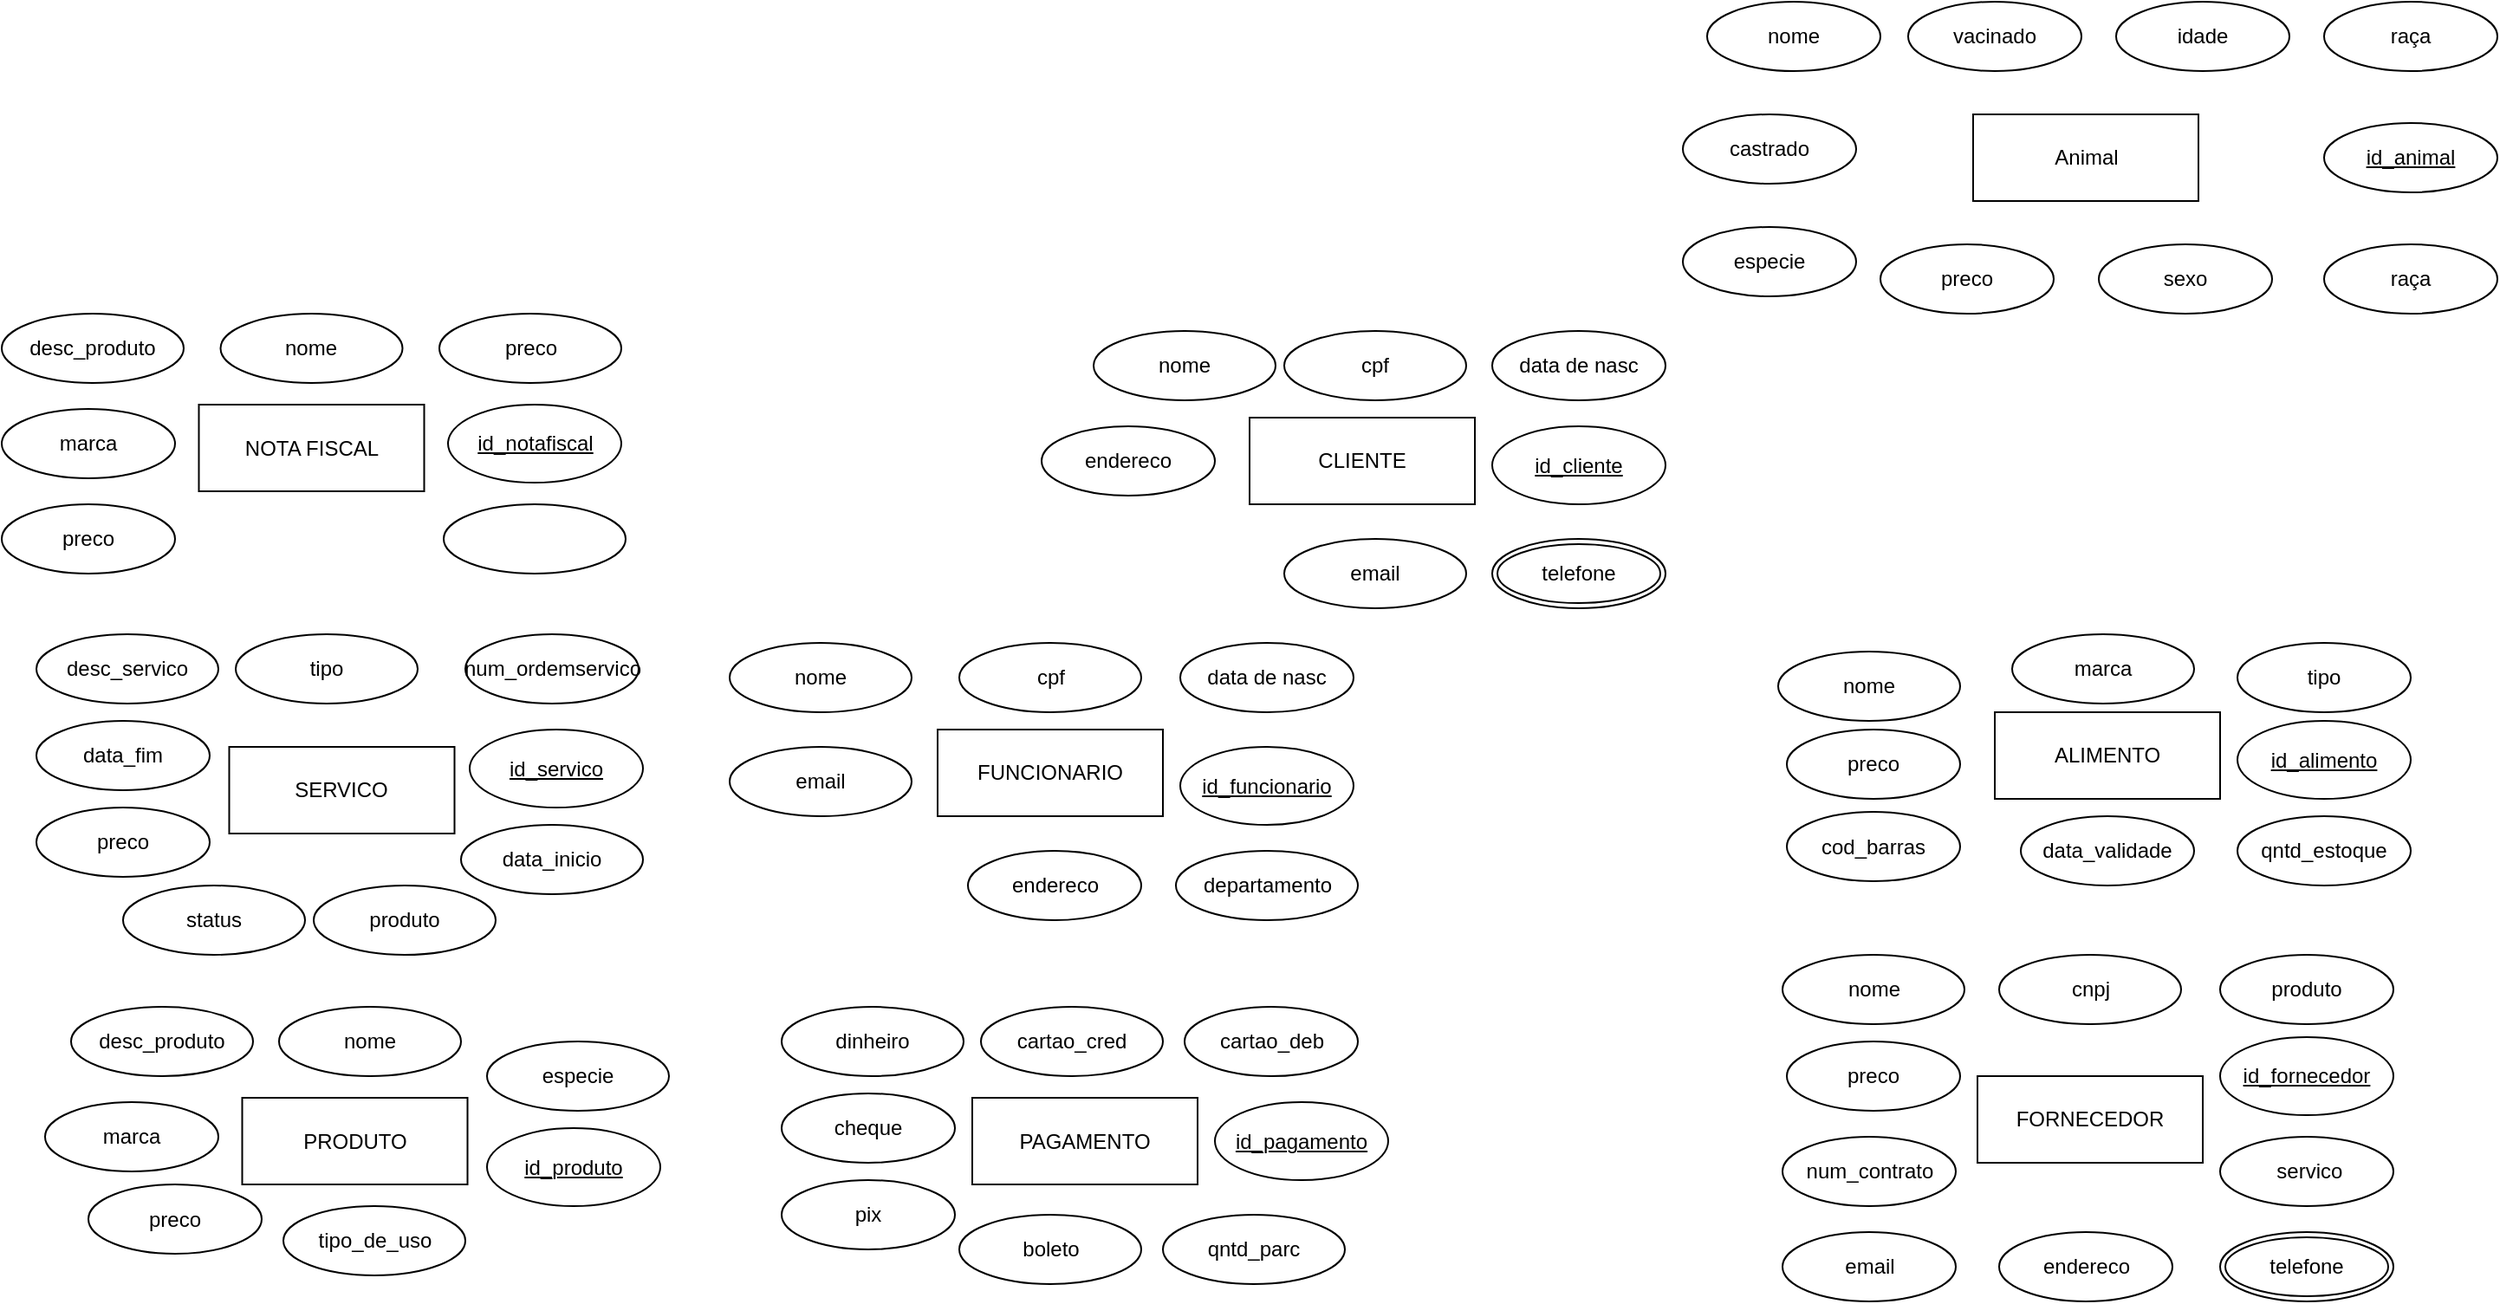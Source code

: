 <mxfile version="15.5.9" type="github">
  <diagram id="viteeTy0K1HjYWZJYcql" name="Petshop">
    <mxGraphModel dx="1479" dy="1532" grid="1" gridSize="10" guides="1" tooltips="1" connect="1" arrows="1" fold="1" page="1" pageScale="1" pageWidth="827" pageHeight="1169" math="0" shadow="0">
      <root>
        <mxCell id="0" />
        <mxCell id="1" parent="0" />
        <mxCell id="WP7a5tdKXRNmzQLdABPu-4" value="&lt;font style=&quot;vertical-align: inherit&quot;&gt;&lt;font style=&quot;vertical-align: inherit&quot;&gt;CLIENTE&lt;/font&gt;&lt;/font&gt;" style="whiteSpace=wrap;html=1;align=center;" vertex="1" parent="1">
          <mxGeometry x="100" y="90" width="130" height="50" as="geometry" />
        </mxCell>
        <mxCell id="WP7a5tdKXRNmzQLdABPu-5" value="&lt;font style=&quot;vertical-align: inherit&quot;&gt;&lt;font style=&quot;vertical-align: inherit&quot;&gt;id_cliente&lt;/font&gt;&lt;/font&gt;" style="ellipse;whiteSpace=wrap;html=1;align=center;fontStyle=4;" vertex="1" parent="1">
          <mxGeometry x="240" y="95" width="100" height="45" as="geometry" />
        </mxCell>
        <mxCell id="WP7a5tdKXRNmzQLdABPu-7" value="nome" style="ellipse;whiteSpace=wrap;html=1;align=center;" vertex="1" parent="1">
          <mxGeometry x="10" y="40" width="105" height="40" as="geometry" />
        </mxCell>
        <mxCell id="WP7a5tdKXRNmzQLdABPu-8" value="cpf" style="ellipse;whiteSpace=wrap;html=1;align=center;" vertex="1" parent="1">
          <mxGeometry x="120" y="40" width="105" height="40" as="geometry" />
        </mxCell>
        <mxCell id="WP7a5tdKXRNmzQLdABPu-10" value="data de nasc" style="ellipse;whiteSpace=wrap;html=1;align=center;" vertex="1" parent="1">
          <mxGeometry x="240" y="40" width="100" height="40" as="geometry" />
        </mxCell>
        <mxCell id="WP7a5tdKXRNmzQLdABPu-11" value="email" style="ellipse;whiteSpace=wrap;html=1;align=center;" vertex="1" parent="1">
          <mxGeometry x="120" y="160" width="105" height="40" as="geometry" />
        </mxCell>
        <mxCell id="WP7a5tdKXRNmzQLdABPu-13" value="telefone" style="ellipse;shape=doubleEllipse;margin=3;whiteSpace=wrap;html=1;align=center;" vertex="1" parent="1">
          <mxGeometry x="240" y="160" width="100" height="40" as="geometry" />
        </mxCell>
        <mxCell id="WP7a5tdKXRNmzQLdABPu-15" value="&lt;font style=&quot;vertical-align: inherit&quot;&gt;&lt;font style=&quot;vertical-align: inherit&quot;&gt;Animal&lt;/font&gt;&lt;/font&gt;" style="whiteSpace=wrap;html=1;align=center;" vertex="1" parent="1">
          <mxGeometry x="517.5" y="-85" width="130" height="50" as="geometry" />
        </mxCell>
        <mxCell id="WP7a5tdKXRNmzQLdABPu-16" value="&lt;font style=&quot;vertical-align: inherit&quot;&gt;&lt;font style=&quot;vertical-align: inherit&quot;&gt;id_animal&lt;/font&gt;&lt;/font&gt;" style="ellipse;whiteSpace=wrap;html=1;align=center;fontStyle=4;" vertex="1" parent="1">
          <mxGeometry x="720" y="-80" width="100" height="40" as="geometry" />
        </mxCell>
        <mxCell id="WP7a5tdKXRNmzQLdABPu-20" value="nome" style="ellipse;whiteSpace=wrap;html=1;align=center;" vertex="1" parent="1">
          <mxGeometry x="364" y="-150" width="100" height="40" as="geometry" />
        </mxCell>
        <mxCell id="WP7a5tdKXRNmzQLdABPu-22" value="idade" style="ellipse;whiteSpace=wrap;html=1;align=center;" vertex="1" parent="1">
          <mxGeometry x="600" y="-150" width="100" height="40" as="geometry" />
        </mxCell>
        <mxCell id="WP7a5tdKXRNmzQLdABPu-33" value="raça" style="ellipse;whiteSpace=wrap;html=1;align=center;" vertex="1" parent="1">
          <mxGeometry x="720" y="-150" width="100" height="40" as="geometry" />
        </mxCell>
        <mxCell id="WP7a5tdKXRNmzQLdABPu-37" value="especie" style="ellipse;whiteSpace=wrap;html=1;align=center;" vertex="1" parent="1">
          <mxGeometry x="350" y="-20" width="100" height="40" as="geometry" />
        </mxCell>
        <mxCell id="WP7a5tdKXRNmzQLdABPu-38" value="sexo" style="ellipse;whiteSpace=wrap;html=1;align=center;" vertex="1" parent="1">
          <mxGeometry x="590" y="-10" width="100" height="40" as="geometry" />
        </mxCell>
        <mxCell id="WP7a5tdKXRNmzQLdABPu-39" value="raça" style="ellipse;whiteSpace=wrap;html=1;align=center;" vertex="1" parent="1">
          <mxGeometry x="720" y="-10" width="100" height="40" as="geometry" />
        </mxCell>
        <mxCell id="WP7a5tdKXRNmzQLdABPu-40" value="ALIMENTO" style="whiteSpace=wrap;html=1;align=center;" vertex="1" parent="1">
          <mxGeometry x="530" y="260" width="130" height="50" as="geometry" />
        </mxCell>
        <mxCell id="WP7a5tdKXRNmzQLdABPu-41" value="&lt;font style=&quot;vertical-align: inherit&quot;&gt;&lt;font style=&quot;vertical-align: inherit&quot;&gt;FUNCIONARIO&lt;/font&gt;&lt;/font&gt;" style="whiteSpace=wrap;html=1;align=center;" vertex="1" parent="1">
          <mxGeometry x="-80" y="270" width="130" height="50" as="geometry" />
        </mxCell>
        <mxCell id="WP7a5tdKXRNmzQLdABPu-47" value="id_funcionario" style="ellipse;whiteSpace=wrap;html=1;align=center;fontStyle=4;" vertex="1" parent="1">
          <mxGeometry x="60" y="280" width="100" height="45" as="geometry" />
        </mxCell>
        <mxCell id="WP7a5tdKXRNmzQLdABPu-48" value="nome" style="ellipse;whiteSpace=wrap;html=1;align=center;" vertex="1" parent="1">
          <mxGeometry x="-200" y="220" width="105" height="40" as="geometry" />
        </mxCell>
        <mxCell id="WP7a5tdKXRNmzQLdABPu-49" value="cpf" style="ellipse;whiteSpace=wrap;html=1;align=center;" vertex="1" parent="1">
          <mxGeometry x="-67.5" y="220" width="105" height="40" as="geometry" />
        </mxCell>
        <mxCell id="WP7a5tdKXRNmzQLdABPu-50" value="data de nasc" style="ellipse;whiteSpace=wrap;html=1;align=center;" vertex="1" parent="1">
          <mxGeometry x="60" y="220" width="100" height="40" as="geometry" />
        </mxCell>
        <mxCell id="WP7a5tdKXRNmzQLdABPu-51" value="departamento" style="ellipse;whiteSpace=wrap;html=1;align=center;" vertex="1" parent="1">
          <mxGeometry x="57.5" y="340" width="105" height="40" as="geometry" />
        </mxCell>
        <mxCell id="WP7a5tdKXRNmzQLdABPu-52" value="email" style="ellipse;whiteSpace=wrap;html=1;align=center;" vertex="1" parent="1">
          <mxGeometry x="-200" y="280" width="105" height="40" as="geometry" />
        </mxCell>
        <mxCell id="WP7a5tdKXRNmzQLdABPu-58" value="endereco" style="ellipse;whiteSpace=wrap;html=1;align=center;" vertex="1" parent="1">
          <mxGeometry x="-62.5" y="340" width="100" height="40" as="geometry" />
        </mxCell>
        <mxCell id="WP7a5tdKXRNmzQLdABPu-59" value="endereco" style="ellipse;whiteSpace=wrap;html=1;align=center;" vertex="1" parent="1">
          <mxGeometry x="-20" y="95" width="100" height="40" as="geometry" />
        </mxCell>
        <mxCell id="WP7a5tdKXRNmzQLdABPu-64" value="id_alimento" style="ellipse;whiteSpace=wrap;html=1;align=center;fontStyle=4;" vertex="1" parent="1">
          <mxGeometry x="670" y="265" width="100" height="45" as="geometry" />
        </mxCell>
        <mxCell id="WP7a5tdKXRNmzQLdABPu-65" value="nome" style="ellipse;whiteSpace=wrap;html=1;align=center;" vertex="1" parent="1">
          <mxGeometry x="405" y="225" width="105" height="40" as="geometry" />
        </mxCell>
        <mxCell id="WP7a5tdKXRNmzQLdABPu-66" value="marca" style="ellipse;whiteSpace=wrap;html=1;align=center;" vertex="1" parent="1">
          <mxGeometry x="540" y="215" width="105" height="40" as="geometry" />
        </mxCell>
        <mxCell id="WP7a5tdKXRNmzQLdABPu-67" value="tipo" style="ellipse;whiteSpace=wrap;html=1;align=center;" vertex="1" parent="1">
          <mxGeometry x="670" y="220" width="100" height="40" as="geometry" />
        </mxCell>
        <mxCell id="WP7a5tdKXRNmzQLdABPu-72" value="preco" style="ellipse;whiteSpace=wrap;html=1;align=center;" vertex="1" parent="1">
          <mxGeometry x="410" y="270" width="100" height="40" as="geometry" />
        </mxCell>
        <mxCell id="WP7a5tdKXRNmzQLdABPu-73" value="cod_barras" style="ellipse;whiteSpace=wrap;html=1;align=center;" vertex="1" parent="1">
          <mxGeometry x="410" y="317.5" width="100" height="40" as="geometry" />
        </mxCell>
        <mxCell id="WP7a5tdKXRNmzQLdABPu-74" style="edgeStyle=orthogonalEdgeStyle;rounded=0;orthogonalLoop=1;jettySize=auto;html=1;exitX=0.5;exitY=1;exitDx=0;exitDy=0;" edge="1" parent="1" source="WP7a5tdKXRNmzQLdABPu-67" target="WP7a5tdKXRNmzQLdABPu-67">
          <mxGeometry relative="1" as="geometry" />
        </mxCell>
        <mxCell id="WP7a5tdKXRNmzQLdABPu-89" value="PAGAMENTO" style="whiteSpace=wrap;html=1;align=center;" vertex="1" parent="1">
          <mxGeometry x="-60" y="482.5" width="130" height="50" as="geometry" />
        </mxCell>
        <mxCell id="WP7a5tdKXRNmzQLdABPu-90" value="id_pagamento" style="ellipse;whiteSpace=wrap;html=1;align=center;fontStyle=4;" vertex="1" parent="1">
          <mxGeometry x="80" y="485" width="100" height="45" as="geometry" />
        </mxCell>
        <mxCell id="WP7a5tdKXRNmzQLdABPu-91" value="dinheiro" style="ellipse;whiteSpace=wrap;html=1;align=center;" vertex="1" parent="1">
          <mxGeometry x="-170" y="430" width="105" height="40" as="geometry" />
        </mxCell>
        <mxCell id="WP7a5tdKXRNmzQLdABPu-92" value="cartao_cred" style="ellipse;whiteSpace=wrap;html=1;align=center;" vertex="1" parent="1">
          <mxGeometry x="-55" y="430" width="105" height="40" as="geometry" />
        </mxCell>
        <mxCell id="WP7a5tdKXRNmzQLdABPu-93" value="cartao_deb" style="ellipse;whiteSpace=wrap;html=1;align=center;" vertex="1" parent="1">
          <mxGeometry x="62.5" y="430" width="100" height="40" as="geometry" />
        </mxCell>
        <mxCell id="WP7a5tdKXRNmzQLdABPu-94" value="cheque" style="ellipse;whiteSpace=wrap;html=1;align=center;" vertex="1" parent="1">
          <mxGeometry x="-170" y="480" width="100" height="40" as="geometry" />
        </mxCell>
        <mxCell id="WP7a5tdKXRNmzQLdABPu-95" value="pix" style="ellipse;whiteSpace=wrap;html=1;align=center;" vertex="1" parent="1">
          <mxGeometry x="-170" y="530" width="100" height="40" as="geometry" />
        </mxCell>
        <mxCell id="WP7a5tdKXRNmzQLdABPu-97" value="data_validade" style="ellipse;whiteSpace=wrap;html=1;align=center;" vertex="1" parent="1">
          <mxGeometry x="545" y="320" width="100" height="40" as="geometry" />
        </mxCell>
        <mxCell id="WP7a5tdKXRNmzQLdABPu-98" value="qntd_estoque" style="ellipse;whiteSpace=wrap;html=1;align=center;" vertex="1" parent="1">
          <mxGeometry x="670" y="320" width="100" height="40" as="geometry" />
        </mxCell>
        <mxCell id="WP7a5tdKXRNmzQLdABPu-99" value="boleto" style="ellipse;whiteSpace=wrap;html=1;align=center;" vertex="1" parent="1">
          <mxGeometry x="-67.5" y="550" width="105" height="40" as="geometry" />
        </mxCell>
        <mxCell id="WP7a5tdKXRNmzQLdABPu-102" value="qntd_parc" style="ellipse;whiteSpace=wrap;html=1;align=center;" vertex="1" parent="1">
          <mxGeometry x="50" y="550" width="105" height="40" as="geometry" />
        </mxCell>
        <mxCell id="WP7a5tdKXRNmzQLdABPu-119" value="FORNECEDOR" style="whiteSpace=wrap;html=1;align=center;" vertex="1" parent="1">
          <mxGeometry x="520" y="470" width="130" height="50" as="geometry" />
        </mxCell>
        <mxCell id="WP7a5tdKXRNmzQLdABPu-120" value="id_fornecedor" style="ellipse;whiteSpace=wrap;html=1;align=center;fontStyle=4;" vertex="1" parent="1">
          <mxGeometry x="660" y="447.5" width="100" height="45" as="geometry" />
        </mxCell>
        <mxCell id="WP7a5tdKXRNmzQLdABPu-121" value="nome" style="ellipse;whiteSpace=wrap;html=1;align=center;" vertex="1" parent="1">
          <mxGeometry x="407.5" y="400" width="105" height="40" as="geometry" />
        </mxCell>
        <mxCell id="WP7a5tdKXRNmzQLdABPu-122" value="cnpj" style="ellipse;whiteSpace=wrap;html=1;align=center;" vertex="1" parent="1">
          <mxGeometry x="532.5" y="400" width="105" height="40" as="geometry" />
        </mxCell>
        <mxCell id="WP7a5tdKXRNmzQLdABPu-123" value="produto" style="ellipse;whiteSpace=wrap;html=1;align=center;" vertex="1" parent="1">
          <mxGeometry x="660" y="400" width="100" height="40" as="geometry" />
        </mxCell>
        <mxCell id="WP7a5tdKXRNmzQLdABPu-124" value="preco" style="ellipse;whiteSpace=wrap;html=1;align=center;" vertex="1" parent="1">
          <mxGeometry x="410" y="450" width="100" height="40" as="geometry" />
        </mxCell>
        <mxCell id="WP7a5tdKXRNmzQLdABPu-125" value="num_contrato" style="ellipse;whiteSpace=wrap;html=1;align=center;" vertex="1" parent="1">
          <mxGeometry x="407.5" y="505" width="100" height="40" as="geometry" />
        </mxCell>
        <mxCell id="WP7a5tdKXRNmzQLdABPu-126" style="edgeStyle=orthogonalEdgeStyle;rounded=0;orthogonalLoop=1;jettySize=auto;html=1;exitX=0.5;exitY=1;exitDx=0;exitDy=0;" edge="1" parent="1" source="WP7a5tdKXRNmzQLdABPu-123" target="WP7a5tdKXRNmzQLdABPu-123">
          <mxGeometry relative="1" as="geometry" />
        </mxCell>
        <mxCell id="WP7a5tdKXRNmzQLdABPu-127" value="&amp;nbsp;servico" style="ellipse;whiteSpace=wrap;html=1;align=center;" vertex="1" parent="1">
          <mxGeometry x="660" y="505" width="100" height="40" as="geometry" />
        </mxCell>
        <mxCell id="WP7a5tdKXRNmzQLdABPu-129" value="telefone" style="ellipse;shape=doubleEllipse;margin=3;whiteSpace=wrap;html=1;align=center;" vertex="1" parent="1">
          <mxGeometry x="660" y="560" width="100" height="40" as="geometry" />
        </mxCell>
        <mxCell id="WP7a5tdKXRNmzQLdABPu-130" value="email" style="ellipse;whiteSpace=wrap;html=1;align=center;" vertex="1" parent="1">
          <mxGeometry x="407.5" y="560" width="100" height="40" as="geometry" />
        </mxCell>
        <mxCell id="WP7a5tdKXRNmzQLdABPu-132" value="endereco" style="ellipse;whiteSpace=wrap;html=1;align=center;" vertex="1" parent="1">
          <mxGeometry x="532.5" y="560" width="100" height="40" as="geometry" />
        </mxCell>
        <mxCell id="WP7a5tdKXRNmzQLdABPu-133" value="SERVICO" style="whiteSpace=wrap;html=1;align=center;" vertex="1" parent="1">
          <mxGeometry x="-488.75" y="280" width="130" height="50" as="geometry" />
        </mxCell>
        <mxCell id="WP7a5tdKXRNmzQLdABPu-134" value="id_servico" style="ellipse;whiteSpace=wrap;html=1;align=center;fontStyle=4;" vertex="1" parent="1">
          <mxGeometry x="-350" y="270" width="100" height="45" as="geometry" />
        </mxCell>
        <mxCell id="WP7a5tdKXRNmzQLdABPu-135" value="desc_servico" style="ellipse;whiteSpace=wrap;html=1;align=center;" vertex="1" parent="1">
          <mxGeometry x="-600" y="215" width="105" height="40" as="geometry" />
        </mxCell>
        <mxCell id="WP7a5tdKXRNmzQLdABPu-136" value="tipo" style="ellipse;whiteSpace=wrap;html=1;align=center;" vertex="1" parent="1">
          <mxGeometry x="-485" y="215" width="105" height="40" as="geometry" />
        </mxCell>
        <mxCell id="WP7a5tdKXRNmzQLdABPu-137" value="num_ordemservico" style="ellipse;whiteSpace=wrap;html=1;align=center;" vertex="1" parent="1">
          <mxGeometry x="-352.5" y="215" width="100" height="40" as="geometry" />
        </mxCell>
        <mxCell id="WP7a5tdKXRNmzQLdABPu-138" value="data_fim" style="ellipse;whiteSpace=wrap;html=1;align=center;" vertex="1" parent="1">
          <mxGeometry x="-600" y="265" width="100" height="40" as="geometry" />
        </mxCell>
        <mxCell id="WP7a5tdKXRNmzQLdABPu-139" value="preco" style="ellipse;whiteSpace=wrap;html=1;align=center;" vertex="1" parent="1">
          <mxGeometry x="-600" y="315" width="100" height="40" as="geometry" />
        </mxCell>
        <mxCell id="WP7a5tdKXRNmzQLdABPu-140" value="status" style="ellipse;whiteSpace=wrap;html=1;align=center;" vertex="1" parent="1">
          <mxGeometry x="-550" y="360" width="105" height="40" as="geometry" />
        </mxCell>
        <mxCell id="WP7a5tdKXRNmzQLdABPu-141" value="data_inicio" style="ellipse;whiteSpace=wrap;html=1;align=center;" vertex="1" parent="1">
          <mxGeometry x="-355" y="325" width="105" height="40" as="geometry" />
        </mxCell>
        <mxCell id="WP7a5tdKXRNmzQLdABPu-142" value="PRODUTO" style="whiteSpace=wrap;html=1;align=center;" vertex="1" parent="1">
          <mxGeometry x="-481.25" y="482.5" width="130" height="50" as="geometry" />
        </mxCell>
        <mxCell id="WP7a5tdKXRNmzQLdABPu-143" value="desc_produto" style="ellipse;whiteSpace=wrap;html=1;align=center;" vertex="1" parent="1">
          <mxGeometry x="-580" y="430" width="105" height="40" as="geometry" />
        </mxCell>
        <mxCell id="WP7a5tdKXRNmzQLdABPu-144" value="nome" style="ellipse;whiteSpace=wrap;html=1;align=center;" vertex="1" parent="1">
          <mxGeometry x="-460" y="430" width="105" height="40" as="geometry" />
        </mxCell>
        <mxCell id="WP7a5tdKXRNmzQLdABPu-146" value="marca" style="ellipse;whiteSpace=wrap;html=1;align=center;" vertex="1" parent="1">
          <mxGeometry x="-595" y="485" width="100" height="40" as="geometry" />
        </mxCell>
        <mxCell id="WP7a5tdKXRNmzQLdABPu-147" value="preco" style="ellipse;whiteSpace=wrap;html=1;align=center;" vertex="1" parent="1">
          <mxGeometry x="-570" y="532.5" width="100" height="40" as="geometry" />
        </mxCell>
        <mxCell id="WP7a5tdKXRNmzQLdABPu-148" value="especie" style="ellipse;whiteSpace=wrap;html=1;align=center;" vertex="1" parent="1">
          <mxGeometry x="-340" y="450" width="105" height="40" as="geometry" />
        </mxCell>
        <mxCell id="WP7a5tdKXRNmzQLdABPu-149" value="tipo_de_uso" style="ellipse;whiteSpace=wrap;html=1;align=center;" vertex="1" parent="1">
          <mxGeometry x="-457.5" y="545" width="105" height="40" as="geometry" />
        </mxCell>
        <mxCell id="WP7a5tdKXRNmzQLdABPu-150" value="id_produto" style="ellipse;whiteSpace=wrap;html=1;align=center;fontStyle=4;" vertex="1" parent="1">
          <mxGeometry x="-340" y="500" width="100" height="45" as="geometry" />
        </mxCell>
        <mxCell id="WP7a5tdKXRNmzQLdABPu-151" value="castrado" style="ellipse;whiteSpace=wrap;html=1;align=center;" vertex="1" parent="1">
          <mxGeometry x="350" y="-85" width="100" height="40" as="geometry" />
        </mxCell>
        <mxCell id="WP7a5tdKXRNmzQLdABPu-152" value="vacinado" style="ellipse;whiteSpace=wrap;html=1;align=center;" vertex="1" parent="1">
          <mxGeometry x="480" y="-150" width="100" height="40" as="geometry" />
        </mxCell>
        <mxCell id="WP7a5tdKXRNmzQLdABPu-153" value="preco" style="ellipse;whiteSpace=wrap;html=1;align=center;" vertex="1" parent="1">
          <mxGeometry x="464" y="-10" width="100" height="40" as="geometry" />
        </mxCell>
        <mxCell id="WP7a5tdKXRNmzQLdABPu-155" value="produto" style="ellipse;whiteSpace=wrap;html=1;align=center;" vertex="1" parent="1">
          <mxGeometry x="-440" y="360" width="105" height="40" as="geometry" />
        </mxCell>
        <mxCell id="WP7a5tdKXRNmzQLdABPu-181" value="NOTA FISCAL" style="whiteSpace=wrap;html=1;align=center;" vertex="1" parent="1">
          <mxGeometry x="-506.25" y="82.5" width="130" height="50" as="geometry" />
        </mxCell>
        <mxCell id="WP7a5tdKXRNmzQLdABPu-182" value="desc_produto" style="ellipse;whiteSpace=wrap;html=1;align=center;" vertex="1" parent="1">
          <mxGeometry x="-620" y="30" width="105" height="40" as="geometry" />
        </mxCell>
        <mxCell id="WP7a5tdKXRNmzQLdABPu-183" value="nome" style="ellipse;whiteSpace=wrap;html=1;align=center;" vertex="1" parent="1">
          <mxGeometry x="-493.75" y="30" width="105" height="40" as="geometry" />
        </mxCell>
        <mxCell id="WP7a5tdKXRNmzQLdABPu-184" value="marca" style="ellipse;whiteSpace=wrap;html=1;align=center;" vertex="1" parent="1">
          <mxGeometry x="-620" y="85" width="100" height="40" as="geometry" />
        </mxCell>
        <mxCell id="WP7a5tdKXRNmzQLdABPu-185" value="preco" style="ellipse;whiteSpace=wrap;html=1;align=center;" vertex="1" parent="1">
          <mxGeometry x="-620" y="140" width="100" height="40" as="geometry" />
        </mxCell>
        <mxCell id="WP7a5tdKXRNmzQLdABPu-186" value="preco" style="ellipse;whiteSpace=wrap;html=1;align=center;" vertex="1" parent="1">
          <mxGeometry x="-367.5" y="30" width="105" height="40" as="geometry" />
        </mxCell>
        <mxCell id="WP7a5tdKXRNmzQLdABPu-187" value="" style="ellipse;whiteSpace=wrap;html=1;align=center;" vertex="1" parent="1">
          <mxGeometry x="-365" y="140" width="105" height="40" as="geometry" />
        </mxCell>
        <mxCell id="WP7a5tdKXRNmzQLdABPu-188" value="id_notafiscal" style="ellipse;whiteSpace=wrap;html=1;align=center;fontStyle=4;" vertex="1" parent="1">
          <mxGeometry x="-362.5" y="82.5" width="100" height="45" as="geometry" />
        </mxCell>
      </root>
    </mxGraphModel>
  </diagram>
</mxfile>
